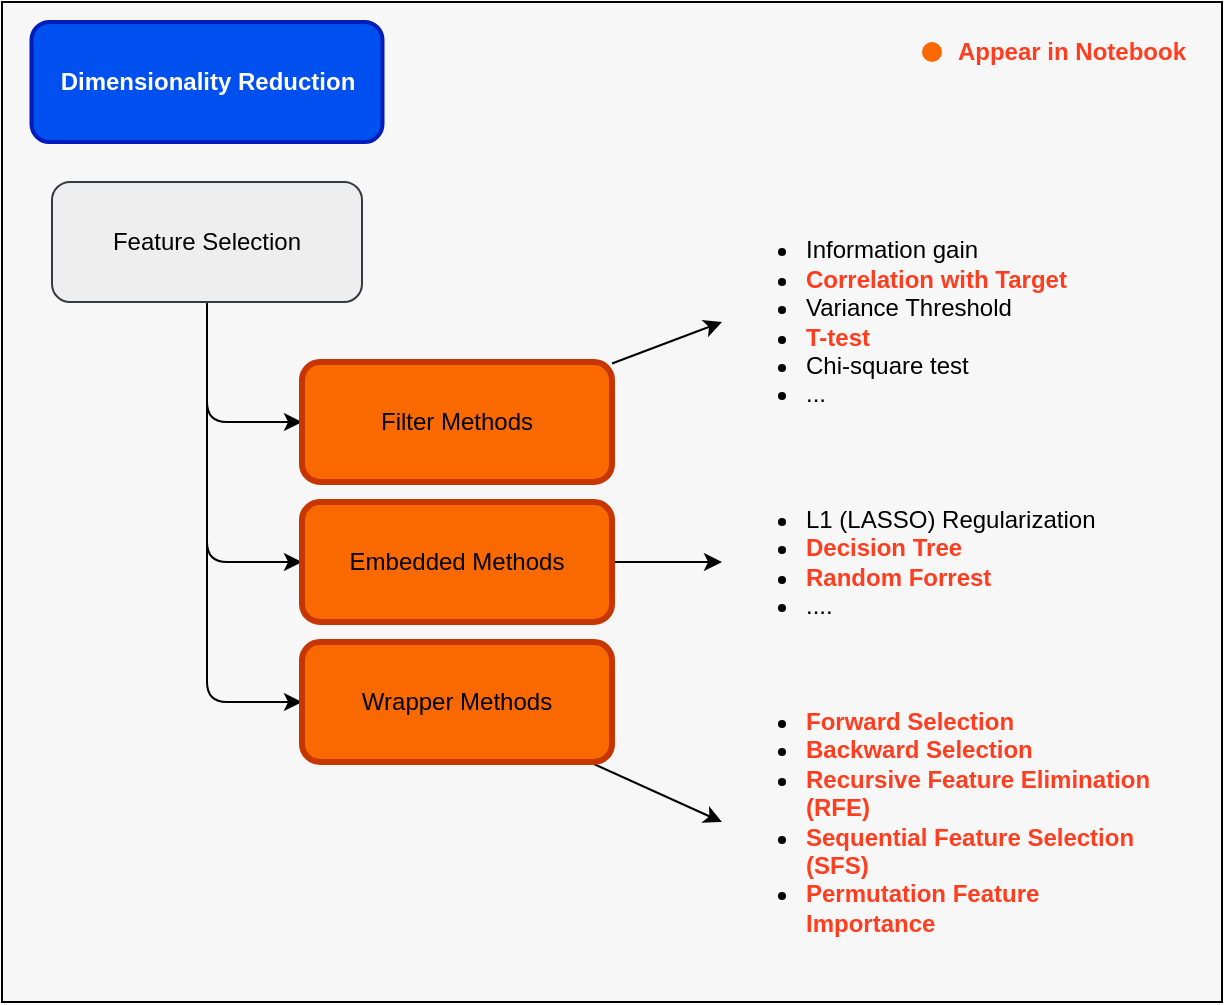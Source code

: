 <mxfile>
    <diagram id="t6RCjf-iRwypv4LnUevv" name="Page-1">
        <mxGraphModel dx="917" dy="1897" grid="1" gridSize="10" guides="1" tooltips="1" connect="1" arrows="1" fold="1" page="1" pageScale="1" pageWidth="850" pageHeight="1100" math="0" shadow="0">
            <root>
                <mxCell id="0"/>
                <mxCell id="1" parent="0"/>
                <mxCell id="17" value="" style="rounded=0;whiteSpace=wrap;html=1;fontColor=#FF7E29;fillColor=#F7F7F7;" parent="1" vertex="1">
                    <mxGeometry x="20" y="-120" width="610" height="500" as="geometry"/>
                </mxCell>
                <mxCell id="2" style="edgeStyle=orthogonalEdgeStyle;html=1;entryX=0;entryY=0.5;entryDx=0;entryDy=0;fontColor=#FFF3F2;strokeColor=#000000;" parent="1" source="5" target="8" edge="1">
                    <mxGeometry relative="1" as="geometry"/>
                </mxCell>
                <mxCell id="3" style="edgeStyle=orthogonalEdgeStyle;html=1;entryX=0;entryY=0.5;entryDx=0;entryDy=0;fontColor=#FFF3F2;strokeColor=#000000;" parent="1" source="5" target="10" edge="1">
                    <mxGeometry relative="1" as="geometry"/>
                </mxCell>
                <mxCell id="4" style="edgeStyle=orthogonalEdgeStyle;html=1;entryX=0;entryY=0.5;entryDx=0;entryDy=0;fontColor=#FFF3F2;strokeColor=#000000;" parent="1" source="5" target="12" edge="1">
                    <mxGeometry relative="1" as="geometry"/>
                </mxCell>
                <mxCell id="5" value="&lt;font color=&quot;#000000&quot;&gt;Feature Selection&lt;/font&gt;" style="rounded=1;whiteSpace=wrap;html=1;fillColor=#eeeeee;strokeColor=#36393d;" parent="1" vertex="1">
                    <mxGeometry x="45" y="-30" width="155" height="60" as="geometry"/>
                </mxCell>
                <mxCell id="6" value="&lt;b style=&quot;&quot;&gt;Dimensionality Reduction&lt;/b&gt;" style="rounded=1;whiteSpace=wrap;html=1;fillColor=#0050ef;strokeColor=#001DBC;fontColor=#ffffff;strokeWidth=2;" parent="1" vertex="1">
                    <mxGeometry x="34.75" y="-110" width="175.5" height="60" as="geometry"/>
                </mxCell>
                <mxCell id="7" style="html=1;fontColor=#000000;entryX=0;entryY=0.5;entryDx=0;entryDy=0;strokeColor=#000000;" parent="1" source="8" target="13" edge="1">
                    <mxGeometry relative="1" as="geometry"/>
                </mxCell>
                <mxCell id="8" value="&lt;font color=&quot;#000000&quot;&gt;Filter Methods&lt;/font&gt;" style="rounded=1;whiteSpace=wrap;html=1;fillColor=#fa6800;strokeColor=#C73500;fontColor=#000000;strokeWidth=3;" parent="1" vertex="1">
                    <mxGeometry x="170" y="60" width="155" height="60" as="geometry"/>
                </mxCell>
                <mxCell id="9" style="edgeStyle=none;html=1;entryX=0;entryY=0.5;entryDx=0;entryDy=0;fontColor=#000000;strokeColor=#000000;" parent="1" source="10" target="14" edge="1">
                    <mxGeometry relative="1" as="geometry"/>
                </mxCell>
                <mxCell id="10" value="&lt;font color=&quot;#000000&quot;&gt;Embedded Methods&lt;/font&gt;" style="rounded=1;whiteSpace=wrap;html=1;fillColor=#fa6800;strokeColor=#C73500;fontColor=#000000;strokeWidth=3;" parent="1" vertex="1">
                    <mxGeometry x="170" y="130" width="155" height="60" as="geometry"/>
                </mxCell>
                <mxCell id="11" style="edgeStyle=none;html=1;entryX=0;entryY=0.5;entryDx=0;entryDy=0;fontColor=#000000;strokeColor=#000000;" parent="1" source="12" target="15" edge="1">
                    <mxGeometry relative="1" as="geometry"/>
                </mxCell>
                <mxCell id="12" value="&lt;font color=&quot;#000000&quot;&gt;Wrapper Methods&lt;/font&gt;" style="rounded=1;whiteSpace=wrap;html=1;fillColor=#fa6800;strokeColor=#C73500;fontColor=#000000;strokeWidth=3;" parent="1" vertex="1">
                    <mxGeometry x="170" y="200" width="155" height="60" as="geometry"/>
                </mxCell>
                <mxCell id="13" value="&lt;ul&gt;&lt;li&gt;Information gain&lt;/li&gt;&lt;li&gt;&lt;font color=&quot;#ff3d1f&quot;&gt;&lt;b&gt;Correlation with Target&lt;/b&gt;&lt;/font&gt;&lt;/li&gt;&lt;li&gt;Variance Threshold&lt;/li&gt;&lt;li&gt;&lt;font color=&quot;#ff3d1f&quot;&gt;&lt;b&gt;T-test&lt;/b&gt;&lt;/font&gt;&lt;/li&gt;&lt;li&gt;&lt;span class=&quot;notion-enable-hover&quot; data-token-index=&quot;0&quot; style=&quot;&quot;&gt;Chi-square test&lt;/span&gt;&lt;br&gt;&lt;/li&gt;&lt;li&gt;...&lt;/li&gt;&lt;/ul&gt;" style="text;html=1;strokeColor=none;fillColor=none;align=left;verticalAlign=middle;whiteSpace=wrap;rounded=0;strokeWidth=3;fontColor=#000000;" parent="1" vertex="1">
                    <mxGeometry x="380" y="-20" width="225" height="120" as="geometry"/>
                </mxCell>
                <mxCell id="14" value="&lt;ul&gt;&lt;li&gt;L1 (LASSO) Regularization&lt;/li&gt;&lt;li&gt;&lt;b&gt;&lt;font color=&quot;#ff3d1f&quot;&gt;Decision Tree&lt;/font&gt;&lt;/b&gt;&lt;/li&gt;&lt;li&gt;&lt;b&gt;&lt;font color=&quot;#ff3d1f&quot;&gt;Random Forrest&lt;/font&gt;&lt;/b&gt;&lt;/li&gt;&lt;li&gt;....&lt;/li&gt;&lt;/ul&gt;" style="text;html=1;strokeColor=none;fillColor=none;align=left;verticalAlign=middle;whiteSpace=wrap;rounded=0;strokeWidth=3;fontColor=#000000;" parent="1" vertex="1">
                    <mxGeometry x="380" y="100" width="225" height="120" as="geometry"/>
                </mxCell>
                <mxCell id="15" value="&lt;ul&gt;&lt;li&gt;&lt;b style=&quot;&quot;&gt;&lt;font color=&quot;#ff3d1f&quot;&gt;Forward Selection&lt;/font&gt;&lt;/b&gt;&lt;/li&gt;&lt;li&gt;&lt;b&gt;&lt;font color=&quot;#ff3d1f&quot;&gt;Backward Selection&lt;/font&gt;&lt;/b&gt;&lt;/li&gt;&lt;li&gt;&lt;b&gt;&lt;font color=&quot;#ff3d1f&quot;&gt;Recursive Feature Elimination (RFE)&lt;/font&gt;&lt;/b&gt;&lt;/li&gt;&lt;li&gt;&lt;b&gt;&lt;font color=&quot;#ff3d1f&quot;&gt;Sequential Feature Selection (SFS)&lt;/font&gt;&lt;/b&gt;&lt;/li&gt;&lt;li&gt;&lt;b style=&quot;&quot;&gt;&lt;font color=&quot;#ff3d1f&quot;&gt;Permutation Feature Importance&lt;/font&gt;&lt;/b&gt;&lt;/li&gt;&lt;/ul&gt;" style="text;html=1;strokeColor=none;fillColor=none;align=left;verticalAlign=middle;whiteSpace=wrap;rounded=0;strokeWidth=3;fontColor=#000000;" parent="1" vertex="1">
                    <mxGeometry x="380" y="230" width="225" height="120" as="geometry"/>
                </mxCell>
                <mxCell id="18" value="&lt;font color=&quot;#ff3d1f&quot;&gt;&lt;b&gt;Appear in Notebook&lt;/b&gt;&lt;/font&gt;" style="text;html=1;strokeColor=none;fillColor=none;align=center;verticalAlign=middle;whiteSpace=wrap;rounded=0;fontColor=#000000;" parent="1" vertex="1">
                    <mxGeometry x="490" y="-110" width="130" height="30" as="geometry"/>
                </mxCell>
                <mxCell id="20" value="" style="edgeStyle=none;html=1;fontColor=#FF3D1F;" parent="1" source="19" target="18" edge="1">
                    <mxGeometry relative="1" as="geometry"/>
                </mxCell>
                <mxCell id="19" value="" style="ellipse;whiteSpace=wrap;html=1;aspect=fixed;fontColor=#000000;fillColor=#fa6800;strokeColor=none;rounded=1;strokeWidth=3;" parent="1" vertex="1">
                    <mxGeometry x="480" y="-100" width="10" height="10" as="geometry"/>
                </mxCell>
            </root>
        </mxGraphModel>
    </diagram>
</mxfile>